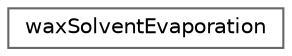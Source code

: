 digraph "Graphical Class Hierarchy"
{
 // LATEX_PDF_SIZE
  bgcolor="transparent";
  edge [fontname=Helvetica,fontsize=10,labelfontname=Helvetica,labelfontsize=10];
  node [fontname=Helvetica,fontsize=10,shape=box,height=0.2,width=0.4];
  rankdir="LR";
  Node0 [id="Node000000",label="waxSolventEvaporation",height=0.2,width=0.4,color="grey40", fillcolor="white", style="filled",URL="$classFoam_1_1waxSolventEvaporation.html",tooltip="Wax solvent mixture evaporation model."];
}
